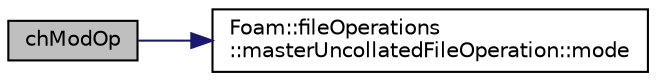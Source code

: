 digraph "chModOp"
{
  bgcolor="transparent";
  edge [fontname="Helvetica",fontsize="10",labelfontname="Helvetica",labelfontsize="10"];
  node [fontname="Helvetica",fontsize="10",shape=record];
  rankdir="LR";
  Node1 [label="chModOp",height=0.2,width=0.4,color="black", fillcolor="grey75", style="filled" fontcolor="black"];
  Node1 -> Node2 [color="midnightblue",fontsize="10",style="solid",fontname="Helvetica"];
  Node2 [label="Foam::fileOperations\l::masterUncollatedFileOperation::mode",height=0.2,width=0.4,color="black",URL="$classFoam_1_1fileOperations_1_1masterUncollatedFileOperation.html#a62f1fdaf86b85e727c6947637f861288",tooltip="Return the file mode. "];
}
